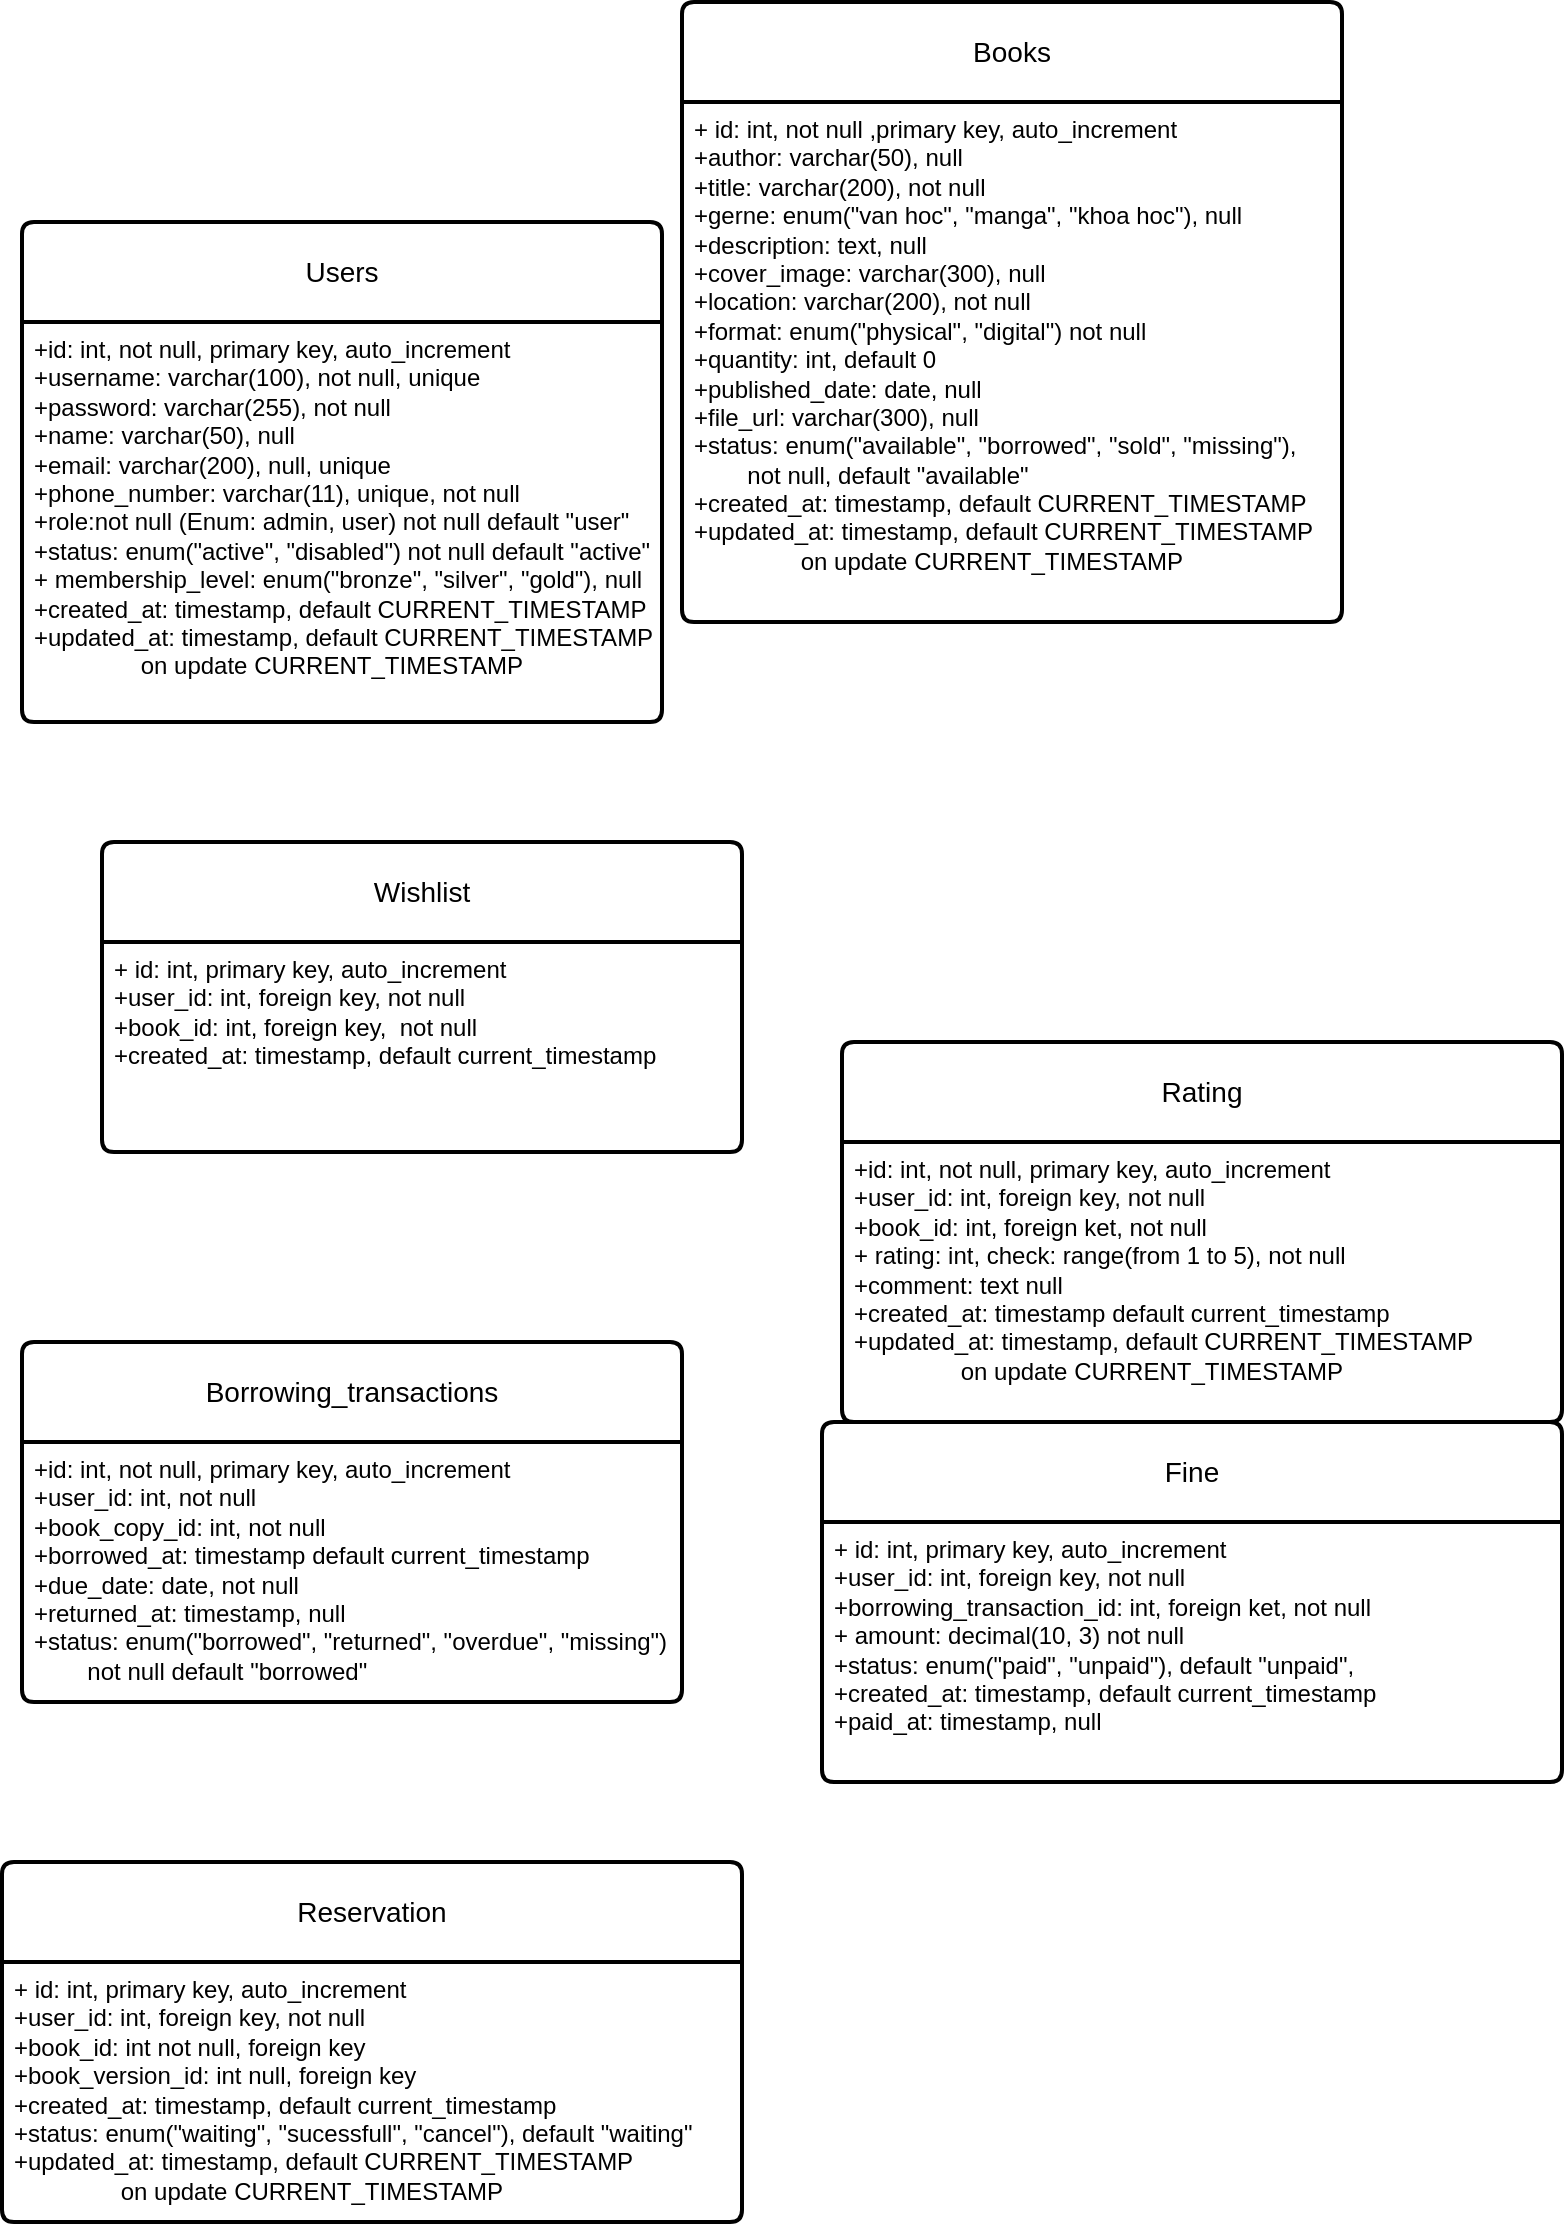 <mxfile version="26.0.11">
  <diagram id="R2lEEEUBdFMjLlhIrx00" name="Page-1">
    <mxGraphModel dx="1662" dy="1711" grid="1" gridSize="10" guides="1" tooltips="1" connect="1" arrows="1" fold="1" page="1" pageScale="1" pageWidth="850" pageHeight="1100" math="0" shadow="0" extFonts="Permanent Marker^https://fonts.googleapis.com/css?family=Permanent+Marker">
      <root>
        <mxCell id="0" />
        <mxCell id="1" parent="0" />
        <mxCell id="ZN315WAEy5U4nkaI___c-207" value="Users" style="swimlane;childLayout=stackLayout;horizontal=1;startSize=50;horizontalStack=0;rounded=1;fontSize=14;fontStyle=0;strokeWidth=2;resizeParent=0;resizeLast=1;shadow=0;dashed=0;align=center;arcSize=4;whiteSpace=wrap;html=1;" parent="1" vertex="1">
          <mxGeometry x="-670" y="-840" width="320" height="250" as="geometry" />
        </mxCell>
        <mxCell id="ZN315WAEy5U4nkaI___c-208" value="+id: int, not null, primary key, auto_increment&lt;br&gt;+username: varchar(100), not null, unique&lt;br&gt;+password: varchar(255), not null&lt;div&gt;+name: varchar(50), null&lt;/div&gt;&lt;div&gt;+email: varchar(200), null, unique&lt;/div&gt;&lt;div&gt;+phone_number: varchar(11), unique, not null&lt;/div&gt;&lt;div&gt;+role:not null (Enum: admin, user) not null default &quot;user&quot;&lt;/div&gt;&lt;div&gt;+status: enum(&quot;active&quot;, &quot;disabled&quot;) not null default &quot;active&quot;&lt;/div&gt;&lt;div&gt;+ membership_level: enum(&quot;bronze&quot;, &quot;silver&quot;, &quot;gold&quot;), null&lt;/div&gt;&lt;div&gt;&lt;div&gt;+created_at: timestamp, default CURRENT_TIMESTAMP&lt;/div&gt;&lt;div&gt;+updated_at: timestamp, default CURRENT_TIMESTAMP&amp;nbsp;&lt;/div&gt;&lt;div&gt;&lt;span style=&quot;white-space-collapse: preserve;&quot;&gt;&#x9;&lt;/span&gt;&lt;span style=&quot;white-space-collapse: preserve;&quot;&gt;&#x9;&lt;/span&gt;on update CURRENT_TIMESTAMP&lt;/div&gt;&lt;/div&gt;&lt;div&gt;&lt;br&gt;&lt;/div&gt;" style="align=left;strokeColor=none;fillColor=none;spacingLeft=4;fontSize=12;verticalAlign=top;resizable=0;rotatable=0;part=1;html=1;" parent="ZN315WAEy5U4nkaI___c-207" vertex="1">
          <mxGeometry y="50" width="320" height="200" as="geometry" />
        </mxCell>
        <mxCell id="ZN315WAEy5U4nkaI___c-211" value="Books" style="swimlane;childLayout=stackLayout;horizontal=1;startSize=50;horizontalStack=0;rounded=1;fontSize=14;fontStyle=0;strokeWidth=2;resizeParent=0;resizeLast=1;shadow=0;dashed=0;align=center;arcSize=4;whiteSpace=wrap;html=1;" parent="1" vertex="1">
          <mxGeometry x="-340" y="-950" width="330" height="310" as="geometry" />
        </mxCell>
        <mxCell id="ZN315WAEy5U4nkaI___c-212" value="&lt;div&gt;+ id: int, not null ,primary key, auto_increment&lt;/div&gt;&lt;div&gt;+author: varchar(50), null&lt;/div&gt;&lt;div&gt;+title: varchar(200), not null&lt;/div&gt;&lt;div&gt;&lt;span style=&quot;background-color: transparent; color: light-dark(rgb(0, 0, 0), rgb(255, 255, 255));&quot;&gt;+gerne: enum(&quot;van hoc&quot;, &quot;manga&quot;, &quot;khoa hoc&quot;), null&lt;/span&gt;&lt;/div&gt;&lt;div&gt;+description: text, null&lt;/div&gt;&lt;div&gt;+cover_image: varchar(300), null&lt;/div&gt;&lt;div&gt;+location: varchar(200), not null&lt;/div&gt;&lt;div&gt;&lt;div&gt;+format: enum(&quot;physical&quot;, &quot;digital&quot;) not null&lt;/div&gt;&lt;div&gt;&lt;/div&gt;&lt;/div&gt;&lt;div&gt;&lt;div&gt;+quantity: int, default 0&lt;/div&gt;&lt;div&gt;+published_date: date, null&lt;/div&gt;&lt;div&gt;+file_url: varchar(300), null&lt;/div&gt;&lt;/div&gt;&lt;div&gt;&lt;div&gt;&lt;span style=&quot;background-color: transparent; color: light-dark(rgb(0, 0, 0), rgb(255, 255, 255));&quot;&gt;+status: enum(&quot;available&quot;, &quot;borrowed&quot;, &quot;sold&quot;, &quot;missing&quot;),&amp;nbsp;&lt;/span&gt;&lt;/div&gt;&lt;div&gt;&lt;span style=&quot;white-space-collapse: preserve;&quot;&gt;&#x9;&lt;/span&gt;not null, default &quot;available&quot;&lt;/div&gt;&lt;div&gt;&lt;/div&gt;&lt;/div&gt;&lt;div&gt;+created_at: timestamp, default CURRENT_TIMESTAMP&lt;/div&gt;&lt;div&gt;+updated_at: timestamp, default CURRENT_TIMESTAMP&amp;nbsp;&lt;/div&gt;&lt;div&gt;&lt;span style=&quot;white-space: pre;&quot;&gt;&#x9;&lt;/span&gt;&lt;span style=&quot;white-space: pre;&quot;&gt;&#x9;&lt;/span&gt;on update CURRENT_TIMESTAMP&lt;/div&gt;&lt;div&gt;&lt;br&gt;&lt;/div&gt;" style="align=left;strokeColor=none;fillColor=none;spacingLeft=4;fontSize=12;verticalAlign=top;resizable=0;rotatable=0;part=1;html=1;" parent="ZN315WAEy5U4nkaI___c-211" vertex="1">
          <mxGeometry y="50" width="330" height="260" as="geometry" />
        </mxCell>
        <mxCell id="ZnR8_7hwZ21bmYE7peQe-1" value="Borrowing_transactions&lt;span style=&quot;color: rgba(0, 0, 0, 0); font-family: monospace; font-size: 0px; text-align: start; text-wrap-mode: nowrap;&quot;&gt;%3CmxGraphModel%3E%3Croot%3E%3CmxCell%20id%3D%220%22%2F%3E%3CmxCell%20id%3D%221%22%20parent%3D%220%22%2F%3E%3CmxCell%20id%3D%222%22%20value%3D%22Users%22%20style%3D%22swimlane%3BchildLayout%3DstackLayout%3Bhorizontal%3D1%3BstartSize%3D50%3BhorizontalStack%3D0%3Brounded%3D1%3BfontSize%3D14%3BfontStyle%3D0%3BstrokeWidth%3D2%3BresizeParent%3D0%3BresizeLast%3D1%3Bshadow%3D0%3Bdashed%3D0%3Balign%3Dcenter%3BarcSize%3D4%3BwhiteSpace%3Dwrap%3Bhtml%3D1%3B%22%20vertex%3D%221%22%20parent%3D%221%22%3E%3CmxGeometry%20x%3D%2230%22%20y%3D%22110%22%20width%3D%22220%22%20height%3D%22190%22%20as%3D%22geometry%22%2F%3E%3C%2FmxCell%3E%3CmxCell%20id%3D%223%22%20value%3D%22%2Bid%3A%20int%2C%20not%20null%2C%20primary%20key%26lt%3Bbr%26gt%3B%2Baccount_name%3A%20string%2C%20not%20null%2C%20unique%26lt%3Bbr%26gt%3B%2Bpassword%3A%20string%2C%20not%20null%26lt%3Bdiv%26gt%3B%2Bname%3A%20string%2C%20default%3A%20unknown%26lt%3B%2Fdiv%26gt%3B%26lt%3Bdiv%26gt%3B%2Bemail%3A%20string%2C%20not%20null%26lt%3B%2Fdiv%26gt%3B%26lt%3Bdiv%26gt%3B%2Bphone_number%3A%20string%2C%20unique%26lt%3B%2Fdiv%26gt%3B%26lt%3Bdiv%26gt%3B%2Brole%3Astring%2C%20not%20null%26lt%3B%2Fdiv%26gt%3B%26lt%3Bdiv%26gt%3B%2B%20membership_level%3A%20string%26lt%3B%2Fdiv%26gt%3B%26lt%3Bdiv%26gt%3B%26lt%3Bbr%26gt%3B%26lt%3B%2Fdiv%26gt%3B%22%20style%3D%22align%3Dleft%3BstrokeColor%3Dnone%3BfillColor%3Dnone%3BspacingLeft%3D4%3BfontSize%3D12%3BverticalAlign%3Dtop%3Bresizable%3D0%3Brotatable%3D0%3Bpart%3D1%3Bhtml%3D1%3B%22%20vertex%3D%221%22%20parent%3D%222%22%3E%3CmxGeometry%20y%3D%2250%22%20width%3D%22220%22%20height%3D%22140%22%20as%3D%22geometry%22%2F%3E%3C%2FmxCell%3E%3C%2Froot%3E%3C%2FmxGraphModel%3E&lt;/span&gt;" style="swimlane;childLayout=stackLayout;horizontal=1;startSize=50;horizontalStack=0;rounded=1;fontSize=14;fontStyle=0;strokeWidth=2;resizeParent=0;resizeLast=1;shadow=0;dashed=0;align=center;arcSize=4;whiteSpace=wrap;html=1;" parent="1" vertex="1">
          <mxGeometry x="-670" y="-280" width="330" height="180" as="geometry" />
        </mxCell>
        <mxCell id="ZnR8_7hwZ21bmYE7peQe-2" value="+id: int, not null, primary key, auto_increment&lt;br&gt;+user_id: int, not null&lt;div&gt;+book_copy_id: int, not null&lt;/div&gt;&lt;div&gt;+borrowed_at: timestamp default current_timestamp&lt;br&gt;&lt;div&gt;+due_date: date, not null&lt;/div&gt;&lt;div&gt;+returned_at: timestamp, null&lt;/div&gt;&lt;div&gt;+status: enum(&quot;borrowed&quot;, &quot;returned&quot;, &quot;overdue&quot;, &quot;missing&quot;)&lt;/div&gt;&lt;div&gt;&lt;span style=&quot;white-space: pre;&quot;&gt;&#x9;&lt;/span&gt;not null&amp;nbsp;default &quot;borrowed&quot;&lt;/div&gt;&lt;div&gt;&lt;div&gt;&lt;br&gt;&lt;/div&gt;&lt;/div&gt;&lt;/div&gt;" style="align=left;strokeColor=none;fillColor=none;spacingLeft=4;fontSize=12;verticalAlign=top;resizable=0;rotatable=0;part=1;html=1;" parent="ZnR8_7hwZ21bmYE7peQe-1" vertex="1">
          <mxGeometry y="50" width="330" height="130" as="geometry" />
        </mxCell>
        <mxCell id="ZnR8_7hwZ21bmYE7peQe-3" value="Rating" style="swimlane;childLayout=stackLayout;horizontal=1;startSize=50;horizontalStack=0;rounded=1;fontSize=14;fontStyle=0;strokeWidth=2;resizeParent=0;resizeLast=1;shadow=0;dashed=0;align=center;arcSize=4;whiteSpace=wrap;html=1;" parent="1" vertex="1">
          <mxGeometry x="-260" y="-430" width="360" height="190" as="geometry" />
        </mxCell>
        <mxCell id="ZnR8_7hwZ21bmYE7peQe-4" value="+id: int, not null, primary key, auto_increment&lt;br&gt;+user_id: int, foreign key, not null&lt;div&gt;+book_id: int, foreign ket, not null&lt;/div&gt;&lt;div&gt;&lt;span style=&quot;background-color: transparent; color: light-dark(rgb(0, 0, 0), rgb(255, 255, 255));&quot;&gt;+ rating: int, check: range(from 1 to 5), not null&lt;/span&gt;&lt;/div&gt;&lt;div&gt;&lt;div&gt;+comment: text null&lt;/div&gt;&lt;/div&gt;&lt;div&gt;+created_at: timestamp default current_timestamp&lt;/div&gt;&lt;div&gt;&lt;div&gt;+updated_at: timestamp, default CURRENT_TIMESTAMP&amp;nbsp;&lt;/div&gt;&lt;div&gt;&lt;span style=&quot;white-space-collapse: preserve;&quot;&gt;&#x9;&lt;/span&gt;&lt;span style=&quot;white-space-collapse: preserve;&quot;&gt;&#x9;&lt;/span&gt;on update CURRENT_TIMESTAMP&lt;/div&gt;&lt;/div&gt;" style="align=left;strokeColor=none;fillColor=none;spacingLeft=4;fontSize=12;verticalAlign=top;resizable=0;rotatable=0;part=1;html=1;" parent="ZnR8_7hwZ21bmYE7peQe-3" vertex="1">
          <mxGeometry y="50" width="360" height="140" as="geometry" />
        </mxCell>
        <mxCell id="k3v7xY2yrV74yS-AG14G-10" value="Wishlist" style="swimlane;childLayout=stackLayout;horizontal=1;startSize=50;horizontalStack=0;rounded=1;fontSize=14;fontStyle=0;strokeWidth=2;resizeParent=0;resizeLast=1;shadow=0;dashed=0;align=center;arcSize=4;whiteSpace=wrap;html=1;" parent="1" vertex="1">
          <mxGeometry x="-630" y="-530" width="320" height="155" as="geometry" />
        </mxCell>
        <mxCell id="k3v7xY2yrV74yS-AG14G-11" value="&lt;div&gt;+ id: int, primary key, auto_increment&lt;/div&gt;&lt;div&gt;+user_id: int, foreign key, not null&lt;/div&gt;&lt;div&gt;+book_id: int, foreign key,&amp;nbsp; not null&lt;/div&gt;&lt;div&gt;&lt;span style=&quot;background-color: transparent; color: light-dark(rgb(0, 0, 0), rgb(255, 255, 255));&quot;&gt;+created_at: timestamp, default current_timestamp&lt;/span&gt;&lt;/div&gt;&lt;div&gt;&lt;br&gt;&lt;/div&gt;" style="align=left;strokeColor=none;fillColor=none;spacingLeft=4;fontSize=12;verticalAlign=top;resizable=0;rotatable=0;part=1;html=1;" parent="k3v7xY2yrV74yS-AG14G-10" vertex="1">
          <mxGeometry y="50" width="320" height="105" as="geometry" />
        </mxCell>
        <mxCell id="k3v7xY2yrV74yS-AG14G-18" value="Reservation" style="swimlane;childLayout=stackLayout;horizontal=1;startSize=50;horizontalStack=0;rounded=1;fontSize=14;fontStyle=0;strokeWidth=2;resizeParent=0;resizeLast=1;shadow=0;dashed=0;align=center;arcSize=4;whiteSpace=wrap;html=1;" parent="1" vertex="1">
          <mxGeometry x="-680" y="-20" width="370" height="180" as="geometry" />
        </mxCell>
        <mxCell id="k3v7xY2yrV74yS-AG14G-19" value="&lt;div&gt;+ id: int, primary key, auto_increment&lt;/div&gt;&lt;div&gt;+user_id: int, foreign key, not null&lt;/div&gt;&lt;div&gt;+book_id: int not null, foreign key&lt;/div&gt;&lt;div&gt;+book_version_id: int null,&amp;nbsp;&lt;span style=&quot;background-color: transparent; color: light-dark(rgb(0, 0, 0), rgb(255, 255, 255));&quot;&gt;foreign key&lt;/span&gt;&lt;/div&gt;&lt;div&gt;+created_at: timestamp, default current_timestamp&lt;/div&gt;&lt;div&gt;+status: enum(&quot;waiting&quot;, &quot;sucessfull&quot;, &quot;cancel&quot;), default &quot;waiting&quot;&lt;/div&gt;&lt;div&gt;&lt;div&gt;+updated_at: timestamp, default CURRENT_TIMESTAMP&amp;nbsp;&lt;/div&gt;&lt;div&gt;&lt;span style=&quot;white-space-collapse: preserve;&quot;&gt;&#x9;&lt;/span&gt;&lt;span style=&quot;white-space-collapse: preserve;&quot;&gt;&#x9;&lt;/span&gt;on update CURRENT_TIMESTAMP&lt;/div&gt;&lt;/div&gt;" style="align=left;strokeColor=none;fillColor=none;spacingLeft=4;fontSize=12;verticalAlign=top;resizable=0;rotatable=0;part=1;html=1;" parent="k3v7xY2yrV74yS-AG14G-18" vertex="1">
          <mxGeometry y="50" width="370" height="130" as="geometry" />
        </mxCell>
        <mxCell id="k3v7xY2yrV74yS-AG14G-20" value="Fine" style="swimlane;childLayout=stackLayout;horizontal=1;startSize=50;horizontalStack=0;rounded=1;fontSize=14;fontStyle=0;strokeWidth=2;resizeParent=0;resizeLast=1;shadow=0;dashed=0;align=center;arcSize=4;whiteSpace=wrap;html=1;" parent="1" vertex="1">
          <mxGeometry x="-270" y="-240" width="370" height="180" as="geometry" />
        </mxCell>
        <mxCell id="k3v7xY2yrV74yS-AG14G-21" value="&lt;div&gt;+ id: int, primary key, auto_increment&lt;/div&gt;&lt;div&gt;+user_id: int, foreign key, not null&lt;/div&gt;&lt;div&gt;+borrowing_transaction_id: int, foreign ket, not null&lt;/div&gt;&lt;div&gt;+ amount: decimal(10, 3) not null&lt;/div&gt;&lt;div&gt;+status: enum(&quot;paid&quot;, &quot;unpaid&quot;), default &quot;unpaid&quot;,&lt;/div&gt;&lt;div&gt;+created_at: timestamp, default current_timestamp&lt;/div&gt;&lt;div&gt;+paid_at: timestamp, null&lt;/div&gt;" style="align=left;strokeColor=none;fillColor=none;spacingLeft=4;fontSize=12;verticalAlign=top;resizable=0;rotatable=0;part=1;html=1;" parent="k3v7xY2yrV74yS-AG14G-20" vertex="1">
          <mxGeometry y="50" width="370" height="130" as="geometry" />
        </mxCell>
      </root>
    </mxGraphModel>
  </diagram>
</mxfile>
